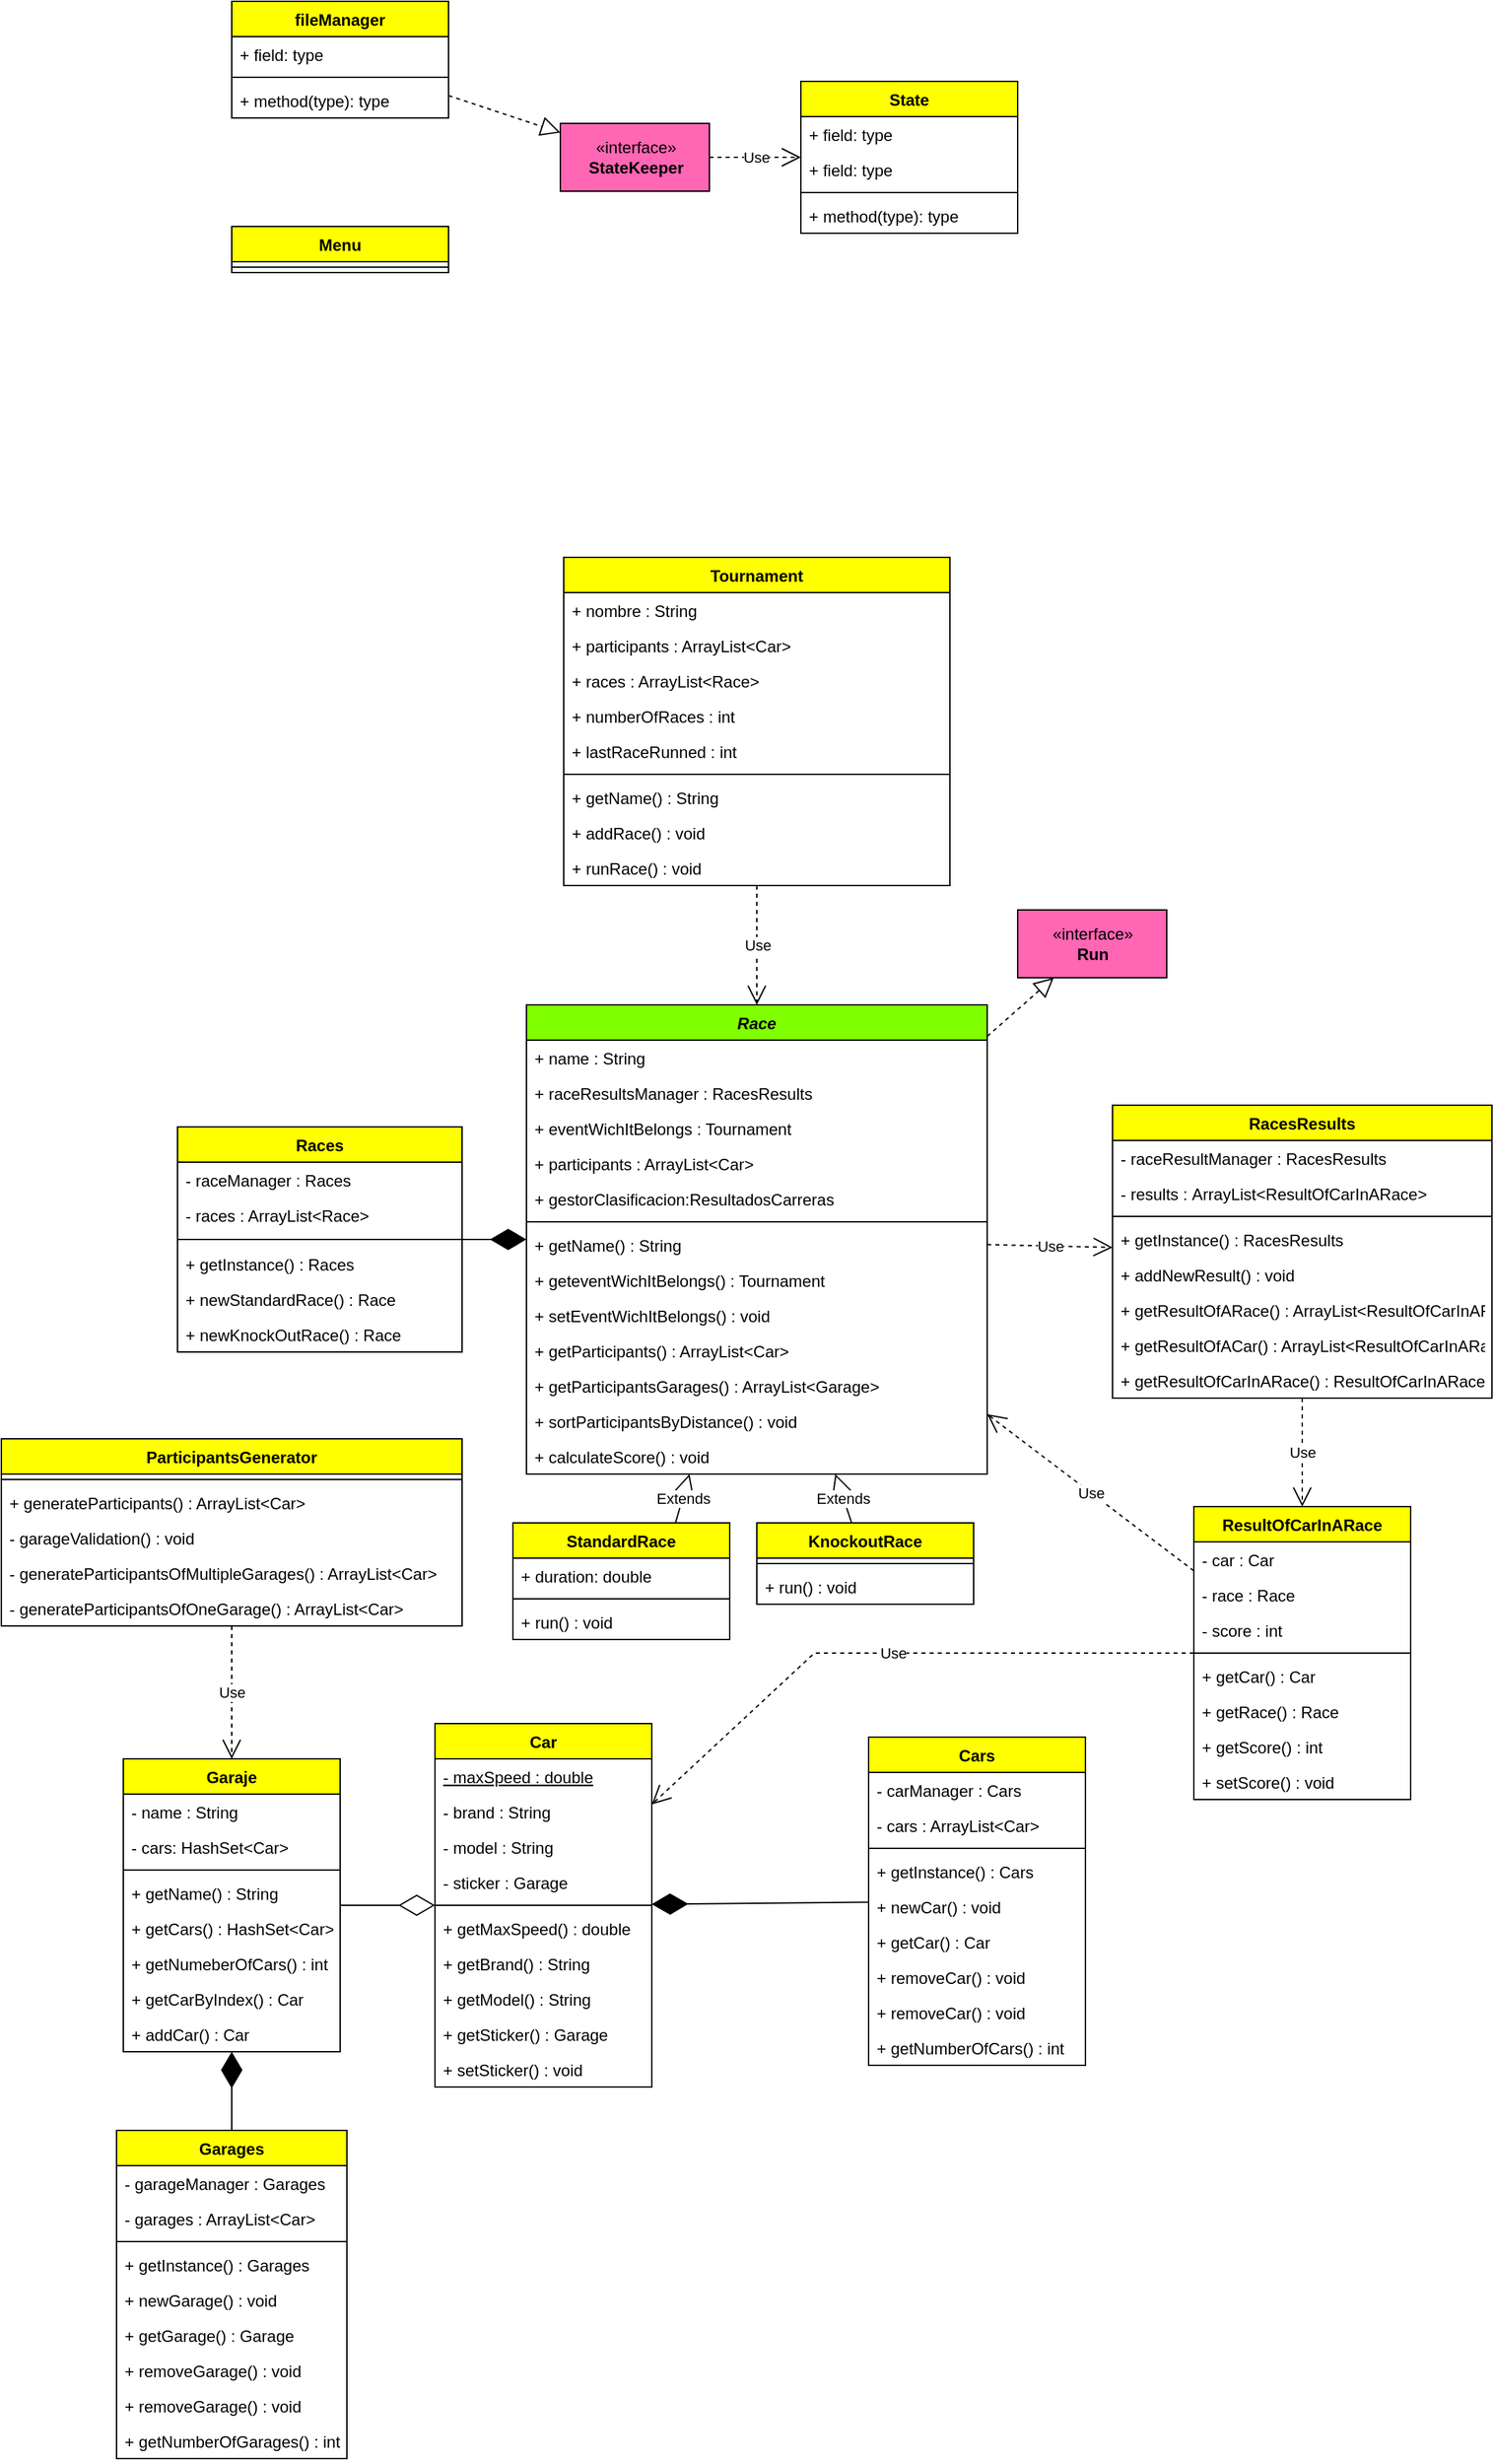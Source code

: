 <mxfile version="17.4.5" type="device"><diagram name="Page-1" id="9f46799a-70d6-7492-0946-bef42562c5a5"><mxGraphModel dx="5599" dy="2186" grid="1" gridSize="10" guides="1" tooltips="1" connect="1" arrows="1" fold="1" page="1" pageScale="1" pageWidth="850" pageHeight="1100" background="none" math="0" shadow="0"><root><mxCell id="0"/><mxCell id="1" parent="0"/><mxCell id="482I30e5uRCD9CE9yHYS-5" value="Car" style="swimlane;fontStyle=1;align=center;verticalAlign=top;childLayout=stackLayout;horizontal=1;startSize=26;horizontalStack=0;resizeParent=1;resizeParentMax=0;resizeLast=0;collapsible=1;marginBottom=0;fillColor=#FFFF00;" parent="1" vertex="1"><mxGeometry x="230" y="1340" width="160" height="268" as="geometry"/></mxCell><mxCell id="ZxIhWG7YRDOu6OJ5l4BX-40" value="- maxSpeed : double" style="text;strokeColor=none;fillColor=none;align=left;verticalAlign=top;spacingLeft=4;spacingRight=4;overflow=hidden;rotatable=0;points=[[0,0.5],[1,0.5]];portConstraint=eastwest;fontStyle=4" parent="482I30e5uRCD9CE9yHYS-5" vertex="1"><mxGeometry y="26" width="160" height="26" as="geometry"/></mxCell><mxCell id="482I30e5uRCD9CE9yHYS-6" value="- brand : String" style="text;strokeColor=none;fillColor=none;align=left;verticalAlign=top;spacingLeft=4;spacingRight=4;overflow=hidden;rotatable=0;points=[[0,0.5],[1,0.5]];portConstraint=eastwest;" parent="482I30e5uRCD9CE9yHYS-5" vertex="1"><mxGeometry y="52" width="160" height="26" as="geometry"/></mxCell><mxCell id="482I30e5uRCD9CE9yHYS-10" value="- model : String" style="text;strokeColor=none;fillColor=none;align=left;verticalAlign=top;spacingLeft=4;spacingRight=4;overflow=hidden;rotatable=0;points=[[0,0.5],[1,0.5]];portConstraint=eastwest;" parent="482I30e5uRCD9CE9yHYS-5" vertex="1"><mxGeometry y="78" width="160" height="26" as="geometry"/></mxCell><mxCell id="482I30e5uRCD9CE9yHYS-13" value="- sticker : Garage" style="text;strokeColor=none;fillColor=none;align=left;verticalAlign=top;spacingLeft=4;spacingRight=4;overflow=hidden;rotatable=0;points=[[0,0.5],[1,0.5]];portConstraint=eastwest;" parent="482I30e5uRCD9CE9yHYS-5" vertex="1"><mxGeometry y="104" width="160" height="26" as="geometry"/></mxCell><mxCell id="482I30e5uRCD9CE9yHYS-7" value="" style="line;strokeWidth=1;fillColor=none;align=left;verticalAlign=middle;spacingTop=-1;spacingLeft=3;spacingRight=3;rotatable=0;labelPosition=right;points=[];portConstraint=eastwest;" parent="482I30e5uRCD9CE9yHYS-5" vertex="1"><mxGeometry y="130" width="160" height="8" as="geometry"/></mxCell><mxCell id="482I30e5uRCD9CE9yHYS-8" value="+ getMaxSpeed() : double" style="text;strokeColor=none;fillColor=none;align=left;verticalAlign=top;spacingLeft=4;spacingRight=4;overflow=hidden;rotatable=0;points=[[0,0.5],[1,0.5]];portConstraint=eastwest;" parent="482I30e5uRCD9CE9yHYS-5" vertex="1"><mxGeometry y="138" width="160" height="26" as="geometry"/></mxCell><mxCell id="ZxIhWG7YRDOu6OJ5l4BX-43" value="+ getBrand() : String" style="text;strokeColor=none;fillColor=none;align=left;verticalAlign=top;spacingLeft=4;spacingRight=4;overflow=hidden;rotatable=0;points=[[0,0.5],[1,0.5]];portConstraint=eastwest;" parent="482I30e5uRCD9CE9yHYS-5" vertex="1"><mxGeometry y="164" width="160" height="26" as="geometry"/></mxCell><mxCell id="ZxIhWG7YRDOu6OJ5l4BX-44" value="+ getModel() : String" style="text;strokeColor=none;fillColor=none;align=left;verticalAlign=top;spacingLeft=4;spacingRight=4;overflow=hidden;rotatable=0;points=[[0,0.5],[1,0.5]];portConstraint=eastwest;" parent="482I30e5uRCD9CE9yHYS-5" vertex="1"><mxGeometry y="190" width="160" height="26" as="geometry"/></mxCell><mxCell id="ZxIhWG7YRDOu6OJ5l4BX-42" value="+ getSticker() : Garage" style="text;strokeColor=none;fillColor=none;align=left;verticalAlign=top;spacingLeft=4;spacingRight=4;overflow=hidden;rotatable=0;points=[[0,0.5],[1,0.5]];portConstraint=eastwest;" parent="482I30e5uRCD9CE9yHYS-5" vertex="1"><mxGeometry y="216" width="160" height="26" as="geometry"/></mxCell><mxCell id="ZxIhWG7YRDOu6OJ5l4BX-41" value="+ setSticker() : void" style="text;strokeColor=none;fillColor=none;align=left;verticalAlign=top;spacingLeft=4;spacingRight=4;overflow=hidden;rotatable=0;points=[[0,0.5],[1,0.5]];portConstraint=eastwest;" parent="482I30e5uRCD9CE9yHYS-5" vertex="1"><mxGeometry y="242" width="160" height="26" as="geometry"/></mxCell><mxCell id="482I30e5uRCD9CE9yHYS-14" value="Garaje" style="swimlane;fontStyle=1;align=center;verticalAlign=top;childLayout=stackLayout;horizontal=1;startSize=26;horizontalStack=0;resizeParent=1;resizeParentMax=0;resizeLast=0;collapsible=1;marginBottom=0;fillColor=#FFFF00;" parent="1" vertex="1"><mxGeometry y="1366" width="160" height="216" as="geometry"/></mxCell><mxCell id="482I30e5uRCD9CE9yHYS-15" value="- name : String" style="text;strokeColor=none;fillColor=none;align=left;verticalAlign=top;spacingLeft=4;spacingRight=4;overflow=hidden;rotatable=0;points=[[0,0.5],[1,0.5]];portConstraint=eastwest;" parent="482I30e5uRCD9CE9yHYS-14" vertex="1"><mxGeometry y="26" width="160" height="26" as="geometry"/></mxCell><mxCell id="482I30e5uRCD9CE9yHYS-18" value="- cars: HashSet&lt;Car&gt;" style="text;strokeColor=none;fillColor=none;align=left;verticalAlign=top;spacingLeft=4;spacingRight=4;overflow=hidden;rotatable=0;points=[[0,0.5],[1,0.5]];portConstraint=eastwest;" parent="482I30e5uRCD9CE9yHYS-14" vertex="1"><mxGeometry y="52" width="160" height="26" as="geometry"/></mxCell><mxCell id="482I30e5uRCD9CE9yHYS-16" value="" style="line;strokeWidth=1;fillColor=none;align=left;verticalAlign=middle;spacingTop=-1;spacingLeft=3;spacingRight=3;rotatable=0;labelPosition=right;points=[];portConstraint=eastwest;" parent="482I30e5uRCD9CE9yHYS-14" vertex="1"><mxGeometry y="78" width="160" height="8" as="geometry"/></mxCell><mxCell id="482I30e5uRCD9CE9yHYS-17" value="+ getName() : String" style="text;strokeColor=none;fillColor=none;align=left;verticalAlign=top;spacingLeft=4;spacingRight=4;overflow=hidden;rotatable=0;points=[[0,0.5],[1,0.5]];portConstraint=eastwest;" parent="482I30e5uRCD9CE9yHYS-14" vertex="1"><mxGeometry y="86" width="160" height="26" as="geometry"/></mxCell><mxCell id="ZxIhWG7YRDOu6OJ5l4BX-46" value="+ getCars() : HashSet&lt;Car&gt;" style="text;strokeColor=none;fillColor=none;align=left;verticalAlign=top;spacingLeft=4;spacingRight=4;overflow=hidden;rotatable=0;points=[[0,0.5],[1,0.5]];portConstraint=eastwest;" parent="482I30e5uRCD9CE9yHYS-14" vertex="1"><mxGeometry y="112" width="160" height="26" as="geometry"/></mxCell><mxCell id="ZxIhWG7YRDOu6OJ5l4BX-48" value="+ getNumeberOfCars() : int" style="text;strokeColor=none;fillColor=none;align=left;verticalAlign=top;spacingLeft=4;spacingRight=4;overflow=hidden;rotatable=0;points=[[0,0.5],[1,0.5]];portConstraint=eastwest;" parent="482I30e5uRCD9CE9yHYS-14" vertex="1"><mxGeometry y="138" width="160" height="26" as="geometry"/></mxCell><mxCell id="ZxIhWG7YRDOu6OJ5l4BX-47" value="+ getCarByIndex() : Car" style="text;strokeColor=none;fillColor=none;align=left;verticalAlign=top;spacingLeft=4;spacingRight=4;overflow=hidden;rotatable=0;points=[[0,0.5],[1,0.5]];portConstraint=eastwest;" parent="482I30e5uRCD9CE9yHYS-14" vertex="1"><mxGeometry y="164" width="160" height="26" as="geometry"/></mxCell><mxCell id="ZxIhWG7YRDOu6OJ5l4BX-45" value="+ addCar() : Car" style="text;strokeColor=none;fillColor=none;align=left;verticalAlign=top;spacingLeft=4;spacingRight=4;overflow=hidden;rotatable=0;points=[[0,0.5],[1,0.5]];portConstraint=eastwest;" parent="482I30e5uRCD9CE9yHYS-14" vertex="1"><mxGeometry y="190" width="160" height="26" as="geometry"/></mxCell><mxCell id="482I30e5uRCD9CE9yHYS-23" value="Tournament" style="swimlane;fontStyle=1;align=center;verticalAlign=top;childLayout=stackLayout;horizontal=1;startSize=26;horizontalStack=0;resizeParent=1;resizeParentMax=0;resizeLast=0;collapsible=1;marginBottom=0;fillColor=#FFFF00;" parent="1" vertex="1"><mxGeometry x="325" y="480" width="285" height="242" as="geometry"><mxRectangle x="170" y="300" width="70" height="26" as="alternateBounds"/></mxGeometry></mxCell><mxCell id="482I30e5uRCD9CE9yHYS-24" value="+ nombre : String" style="text;strokeColor=none;fillColor=none;align=left;verticalAlign=top;spacingLeft=4;spacingRight=4;overflow=hidden;rotatable=0;points=[[0,0.5],[1,0.5]];portConstraint=eastwest;" parent="482I30e5uRCD9CE9yHYS-23" vertex="1"><mxGeometry y="26" width="285" height="26" as="geometry"/></mxCell><mxCell id="F-Wqj-1XcZ0HgV9-wXlC-21" value="+ participants : ArrayList&lt;Car&gt;" style="text;strokeColor=none;fillColor=none;align=left;verticalAlign=top;spacingLeft=4;spacingRight=4;overflow=hidden;rotatable=0;points=[[0,0.5],[1,0.5]];portConstraint=eastwest;" parent="482I30e5uRCD9CE9yHYS-23" vertex="1"><mxGeometry y="52" width="285" height="26" as="geometry"/></mxCell><mxCell id="482I30e5uRCD9CE9yHYS-27" value="+ races : ArrayList&lt;Race&gt;" style="text;strokeColor=none;fillColor=none;align=left;verticalAlign=top;spacingLeft=4;spacingRight=4;overflow=hidden;rotatable=0;points=[[0,0.5],[1,0.5]];portConstraint=eastwest;" parent="482I30e5uRCD9CE9yHYS-23" vertex="1"><mxGeometry y="78" width="285" height="26" as="geometry"/></mxCell><mxCell id="482I30e5uRCD9CE9yHYS-36" value="+ numberOfRaces : int" style="text;strokeColor=none;fillColor=none;align=left;verticalAlign=top;spacingLeft=4;spacingRight=4;overflow=hidden;rotatable=0;points=[[0,0.5],[1,0.5]];portConstraint=eastwest;" parent="482I30e5uRCD9CE9yHYS-23" vertex="1"><mxGeometry y="104" width="285" height="26" as="geometry"/></mxCell><mxCell id="ZxIhWG7YRDOu6OJ5l4BX-8" value="+ lastRaceRunned : int" style="text;strokeColor=none;fillColor=none;align=left;verticalAlign=top;spacingLeft=4;spacingRight=4;overflow=hidden;rotatable=0;points=[[0,0.5],[1,0.5]];portConstraint=eastwest;" parent="482I30e5uRCD9CE9yHYS-23" vertex="1"><mxGeometry y="130" width="285" height="26" as="geometry"/></mxCell><mxCell id="482I30e5uRCD9CE9yHYS-25" value="" style="line;strokeWidth=1;fillColor=none;align=left;verticalAlign=middle;spacingTop=-1;spacingLeft=3;spacingRight=3;rotatable=0;labelPosition=right;points=[];portConstraint=eastwest;" parent="482I30e5uRCD9CE9yHYS-23" vertex="1"><mxGeometry y="156" width="285" height="8" as="geometry"/></mxCell><mxCell id="482I30e5uRCD9CE9yHYS-26" value="+ getName() : String" style="text;strokeColor=none;fillColor=none;align=left;verticalAlign=top;spacingLeft=4;spacingRight=4;overflow=hidden;rotatable=0;points=[[0,0.5],[1,0.5]];portConstraint=eastwest;" parent="482I30e5uRCD9CE9yHYS-23" vertex="1"><mxGeometry y="164" width="285" height="26" as="geometry"/></mxCell><mxCell id="ZxIhWG7YRDOu6OJ5l4BX-4" value="+ addRace() : void" style="text;strokeColor=none;fillColor=none;align=left;verticalAlign=top;spacingLeft=4;spacingRight=4;overflow=hidden;rotatable=0;points=[[0,0.5],[1,0.5]];portConstraint=eastwest;" parent="482I30e5uRCD9CE9yHYS-23" vertex="1"><mxGeometry y="190" width="285" height="26" as="geometry"/></mxCell><mxCell id="ZxIhWG7YRDOu6OJ5l4BX-5" value="+ runRace() : void" style="text;strokeColor=none;fillColor=none;align=left;verticalAlign=top;spacingLeft=4;spacingRight=4;overflow=hidden;rotatable=0;points=[[0,0.5],[1,0.5]];portConstraint=eastwest;" parent="482I30e5uRCD9CE9yHYS-23" vertex="1"><mxGeometry y="216" width="285" height="26" as="geometry"/></mxCell><mxCell id="482I30e5uRCD9CE9yHYS-31" value="" style="endArrow=diamondThin;endFill=0;endSize=24;html=1;rounded=0;" parent="1" source="482I30e5uRCD9CE9yHYS-14" target="482I30e5uRCD9CE9yHYS-5" edge="1"><mxGeometry width="160" relative="1" as="geometry"><mxPoint x="185" y="1364" as="sourcePoint"/><mxPoint x="345" y="1364" as="targetPoint"/></mxGeometry></mxCell><mxCell id="482I30e5uRCD9CE9yHYS-32" value="Race" style="swimlane;fontStyle=3;align=center;verticalAlign=top;childLayout=stackLayout;horizontal=1;startSize=26;horizontalStack=0;resizeParent=1;resizeParentMax=0;resizeLast=0;collapsible=1;marginBottom=0;fillColor=#80FF00;" parent="1" vertex="1"><mxGeometry x="297.5" y="810" width="340" height="346" as="geometry"/></mxCell><mxCell id="482I30e5uRCD9CE9yHYS-33" value="+ name : String" style="text;strokeColor=none;fillColor=none;align=left;verticalAlign=top;spacingLeft=4;spacingRight=4;overflow=hidden;rotatable=0;points=[[0,0.5],[1,0.5]];portConstraint=eastwest;" parent="482I30e5uRCD9CE9yHYS-32" vertex="1"><mxGeometry y="26" width="340" height="26" as="geometry"/></mxCell><mxCell id="ZxIhWG7YRDOu6OJ5l4BX-10" value="+ raceResultsManager : RacesResults" style="text;strokeColor=none;fillColor=none;align=left;verticalAlign=top;spacingLeft=4;spacingRight=4;overflow=hidden;rotatable=0;points=[[0,0.5],[1,0.5]];portConstraint=eastwest;" parent="482I30e5uRCD9CE9yHYS-32" vertex="1"><mxGeometry y="52" width="340" height="26" as="geometry"/></mxCell><mxCell id="F-Wqj-1XcZ0HgV9-wXlC-32" value="+ eventWichItBelongs : Tournament" style="text;strokeColor=none;fillColor=none;align=left;verticalAlign=top;spacingLeft=4;spacingRight=4;overflow=hidden;rotatable=0;points=[[0,0.5],[1,0.5]];portConstraint=eastwest;" parent="482I30e5uRCD9CE9yHYS-32" vertex="1"><mxGeometry y="78" width="340" height="26" as="geometry"/></mxCell><mxCell id="ZxIhWG7YRDOu6OJ5l4BX-9" value="+ participants : ArrayList&lt;Car&gt;" style="text;strokeColor=none;fillColor=none;align=left;verticalAlign=top;spacingLeft=4;spacingRight=4;overflow=hidden;rotatable=0;points=[[0,0.5],[1,0.5]];portConstraint=eastwest;" parent="482I30e5uRCD9CE9yHYS-32" vertex="1"><mxGeometry y="104" width="340" height="26" as="geometry"/></mxCell><mxCell id="482I30e5uRCD9CE9yHYS-38" value="+ gestorClasificacion:ResultadosCarreras" style="text;strokeColor=none;fillColor=none;align=left;verticalAlign=top;spacingLeft=4;spacingRight=4;overflow=hidden;rotatable=0;points=[[0,0.5],[1,0.5]];portConstraint=eastwest;" parent="482I30e5uRCD9CE9yHYS-32" vertex="1"><mxGeometry y="130" width="340" height="26" as="geometry"/></mxCell><mxCell id="482I30e5uRCD9CE9yHYS-34" value="" style="line;strokeWidth=1;fillColor=none;align=left;verticalAlign=middle;spacingTop=-1;spacingLeft=3;spacingRight=3;rotatable=0;labelPosition=right;points=[];portConstraint=eastwest;" parent="482I30e5uRCD9CE9yHYS-32" vertex="1"><mxGeometry y="156" width="340" height="8" as="geometry"/></mxCell><mxCell id="ZxIhWG7YRDOu6OJ5l4BX-15" value="+ getName() : String" style="text;strokeColor=none;fillColor=none;align=left;verticalAlign=top;spacingLeft=4;spacingRight=4;overflow=hidden;rotatable=0;points=[[0,0.5],[1,0.5]];portConstraint=eastwest;" parent="482I30e5uRCD9CE9yHYS-32" vertex="1"><mxGeometry y="164" width="340" height="26" as="geometry"/></mxCell><mxCell id="482I30e5uRCD9CE9yHYS-35" value="+ geteventWichItBelongs() : Tournament" style="text;strokeColor=none;fillColor=none;align=left;verticalAlign=top;spacingLeft=4;spacingRight=4;overflow=hidden;rotatable=0;points=[[0,0.5],[1,0.5]];portConstraint=eastwest;" parent="482I30e5uRCD9CE9yHYS-32" vertex="1"><mxGeometry y="190" width="340" height="26" as="geometry"/></mxCell><mxCell id="ZxIhWG7YRDOu6OJ5l4BX-14" value="+ setEventWichItBelongs() : void" style="text;strokeColor=none;fillColor=none;align=left;verticalAlign=top;spacingLeft=4;spacingRight=4;overflow=hidden;rotatable=0;points=[[0,0.5],[1,0.5]];portConstraint=eastwest;" parent="482I30e5uRCD9CE9yHYS-32" vertex="1"><mxGeometry y="216" width="340" height="26" as="geometry"/></mxCell><mxCell id="Mdgu1siWDyCMY9cwynAu-4" value="+ getParticipants() : ArrayList&lt;Car&gt;" style="text;strokeColor=none;fillColor=none;align=left;verticalAlign=top;spacingLeft=4;spacingRight=4;overflow=hidden;rotatable=0;points=[[0,0.5],[1,0.5]];portConstraint=eastwest;" parent="482I30e5uRCD9CE9yHYS-32" vertex="1"><mxGeometry y="242" width="340" height="26" as="geometry"/></mxCell><mxCell id="ZxIhWG7YRDOu6OJ5l4BX-13" value="+ getParticipantsGarages() : ArrayList&lt;Garage&gt;" style="text;strokeColor=none;fillColor=none;align=left;verticalAlign=top;spacingLeft=4;spacingRight=4;overflow=hidden;rotatable=0;points=[[0,0.5],[1,0.5]];portConstraint=eastwest;" parent="482I30e5uRCD9CE9yHYS-32" vertex="1"><mxGeometry y="268" width="340" height="26" as="geometry"/></mxCell><mxCell id="ejD7JWQBDg0ydVt0b9R--1" value="+ sortParticipantsByDistance() : void" style="text;strokeColor=none;fillColor=none;align=left;verticalAlign=top;spacingLeft=4;spacingRight=4;overflow=hidden;rotatable=0;points=[[0,0.5],[1,0.5]];portConstraint=eastwest;" parent="482I30e5uRCD9CE9yHYS-32" vertex="1"><mxGeometry y="294" width="340" height="26" as="geometry"/></mxCell><mxCell id="ejD7JWQBDg0ydVt0b9R--2" value="+ calculateScore() : void" style="text;strokeColor=none;fillColor=none;align=left;verticalAlign=top;spacingLeft=4;spacingRight=4;overflow=hidden;rotatable=0;points=[[0,0.5],[1,0.5]];portConstraint=eastwest;" parent="482I30e5uRCD9CE9yHYS-32" vertex="1"><mxGeometry y="320" width="340" height="26" as="geometry"/></mxCell><mxCell id="482I30e5uRCD9CE9yHYS-59" value="«interface»&lt;br&gt;&lt;b&gt;StateKeeper&lt;/b&gt;" style="html=1;fillColor=#FF66B3;" parent="1" vertex="1"><mxGeometry x="322.5" y="160" width="110" height="50" as="geometry"/></mxCell><mxCell id="482I30e5uRCD9CE9yHYS-64" value="fileManager" style="swimlane;fontStyle=1;align=center;verticalAlign=top;childLayout=stackLayout;horizontal=1;startSize=26;horizontalStack=0;resizeParent=1;resizeParentMax=0;resizeLast=0;collapsible=1;marginBottom=0;fillColor=#FFFF00;" parent="1" vertex="1"><mxGeometry x="80" y="70" width="160" height="86" as="geometry"/></mxCell><mxCell id="482I30e5uRCD9CE9yHYS-65" value="+ field: type" style="text;strokeColor=none;fillColor=none;align=left;verticalAlign=top;spacingLeft=4;spacingRight=4;overflow=hidden;rotatable=0;points=[[0,0.5],[1,0.5]];portConstraint=eastwest;" parent="482I30e5uRCD9CE9yHYS-64" vertex="1"><mxGeometry y="26" width="160" height="26" as="geometry"/></mxCell><mxCell id="482I30e5uRCD9CE9yHYS-66" value="" style="line;strokeWidth=1;fillColor=none;align=left;verticalAlign=middle;spacingTop=-1;spacingLeft=3;spacingRight=3;rotatable=0;labelPosition=right;points=[];portConstraint=eastwest;" parent="482I30e5uRCD9CE9yHYS-64" vertex="1"><mxGeometry y="52" width="160" height="8" as="geometry"/></mxCell><mxCell id="482I30e5uRCD9CE9yHYS-67" value="+ method(type): type" style="text;strokeColor=none;fillColor=none;align=left;verticalAlign=top;spacingLeft=4;spacingRight=4;overflow=hidden;rotatable=0;points=[[0,0.5],[1,0.5]];portConstraint=eastwest;" parent="482I30e5uRCD9CE9yHYS-64" vertex="1"><mxGeometry y="60" width="160" height="26" as="geometry"/></mxCell><mxCell id="482I30e5uRCD9CE9yHYS-80" value="KnockoutRace" style="swimlane;fontStyle=1;align=center;verticalAlign=top;childLayout=stackLayout;horizontal=1;startSize=26;horizontalStack=0;resizeParent=1;resizeParentMax=0;resizeLast=0;collapsible=1;marginBottom=0;fillColor=#FFFF00;" parent="1" vertex="1"><mxGeometry x="467.5" y="1192" width="160" height="60" as="geometry"/></mxCell><mxCell id="482I30e5uRCD9CE9yHYS-82" value="" style="line;strokeWidth=1;fillColor=none;align=left;verticalAlign=middle;spacingTop=-1;spacingLeft=3;spacingRight=3;rotatable=0;labelPosition=right;points=[];portConstraint=eastwest;" parent="482I30e5uRCD9CE9yHYS-80" vertex="1"><mxGeometry y="26" width="160" height="8" as="geometry"/></mxCell><mxCell id="482I30e5uRCD9CE9yHYS-92" value="+ run() : void" style="text;strokeColor=none;fillColor=none;align=left;verticalAlign=top;spacingLeft=4;spacingRight=4;overflow=hidden;rotatable=0;points=[[0,0.5],[1,0.5]];portConstraint=eastwest;" parent="482I30e5uRCD9CE9yHYS-80" vertex="1"><mxGeometry y="34" width="160" height="26" as="geometry"/></mxCell><mxCell id="482I30e5uRCD9CE9yHYS-84" value="StandardRace" style="swimlane;fontStyle=1;align=center;verticalAlign=top;childLayout=stackLayout;horizontal=1;startSize=26;horizontalStack=0;resizeParent=1;resizeParentMax=0;resizeLast=0;collapsible=1;marginBottom=0;fillColor=#FFFF00;" parent="1" vertex="1"><mxGeometry x="287.5" y="1192" width="160" height="86" as="geometry"/></mxCell><mxCell id="ZxIhWG7YRDOu6OJ5l4BX-16" value="+ duration: double" style="text;strokeColor=none;fillColor=none;align=left;verticalAlign=top;spacingLeft=4;spacingRight=4;overflow=hidden;rotatable=0;points=[[0,0.5],[1,0.5]];portConstraint=eastwest;" parent="482I30e5uRCD9CE9yHYS-84" vertex="1"><mxGeometry y="26" width="160" height="26" as="geometry"/></mxCell><mxCell id="482I30e5uRCD9CE9yHYS-86" value="" style="line;strokeWidth=1;fillColor=none;align=left;verticalAlign=middle;spacingTop=-1;spacingLeft=3;spacingRight=3;rotatable=0;labelPosition=right;points=[];portConstraint=eastwest;" parent="482I30e5uRCD9CE9yHYS-84" vertex="1"><mxGeometry y="52" width="160" height="8" as="geometry"/></mxCell><mxCell id="482I30e5uRCD9CE9yHYS-91" value="+ run() : void" style="text;strokeColor=none;fillColor=none;align=left;verticalAlign=top;spacingLeft=4;spacingRight=4;overflow=hidden;rotatable=0;points=[[0,0.5],[1,0.5]];portConstraint=eastwest;" parent="482I30e5uRCD9CE9yHYS-84" vertex="1"><mxGeometry y="60" width="160" height="26" as="geometry"/></mxCell><mxCell id="482I30e5uRCD9CE9yHYS-88" value="Extends" style="endArrow=block;endSize=16;endFill=0;html=1;rounded=0;exitX=0.75;exitY=0;exitDx=0;exitDy=0;" parent="1" source="482I30e5uRCD9CE9yHYS-84" target="482I30e5uRCD9CE9yHYS-32" edge="1"><mxGeometry width="160" relative="1" as="geometry"><mxPoint x="605" y="1332" as="sourcePoint"/><mxPoint x="390.5" y="1180" as="targetPoint"/></mxGeometry></mxCell><mxCell id="482I30e5uRCD9CE9yHYS-89" value="Extends" style="endArrow=block;endSize=16;endFill=0;html=1;rounded=0;" parent="1" source="482I30e5uRCD9CE9yHYS-80" target="482I30e5uRCD9CE9yHYS-32" edge="1"><mxGeometry width="160" relative="1" as="geometry"><mxPoint x="275" y="1292" as="sourcePoint"/><mxPoint x="501.2" y="1180" as="targetPoint"/></mxGeometry></mxCell><mxCell id="vS4q9iZGlOzv-MS9dgwE-6" value="State" style="swimlane;fontStyle=1;align=center;verticalAlign=top;childLayout=stackLayout;horizontal=1;startSize=26;horizontalStack=0;resizeParent=1;resizeParentMax=0;resizeLast=0;collapsible=1;marginBottom=0;fillColor=#FFFF00;" parent="1" vertex="1"><mxGeometry x="500" y="129" width="160" height="112" as="geometry"/></mxCell><mxCell id="ZGBHu38w_hIntVFxryoR-3" value="+ field: type" style="text;strokeColor=none;fillColor=none;align=left;verticalAlign=top;spacingLeft=4;spacingRight=4;overflow=hidden;rotatable=0;points=[[0,0.5],[1,0.5]];portConstraint=eastwest;" parent="vS4q9iZGlOzv-MS9dgwE-6" vertex="1"><mxGeometry y="26" width="160" height="26" as="geometry"/></mxCell><mxCell id="vS4q9iZGlOzv-MS9dgwE-7" value="+ field: type" style="text;strokeColor=none;fillColor=none;align=left;verticalAlign=top;spacingLeft=4;spacingRight=4;overflow=hidden;rotatable=0;points=[[0,0.5],[1,0.5]];portConstraint=eastwest;" parent="vS4q9iZGlOzv-MS9dgwE-6" vertex="1"><mxGeometry y="52" width="160" height="26" as="geometry"/></mxCell><mxCell id="vS4q9iZGlOzv-MS9dgwE-8" value="" style="line;strokeWidth=1;fillColor=none;align=left;verticalAlign=middle;spacingTop=-1;spacingLeft=3;spacingRight=3;rotatable=0;labelPosition=right;points=[];portConstraint=eastwest;" parent="vS4q9iZGlOzv-MS9dgwE-6" vertex="1"><mxGeometry y="78" width="160" height="8" as="geometry"/></mxCell><mxCell id="vS4q9iZGlOzv-MS9dgwE-9" value="+ method(type): type" style="text;strokeColor=none;fillColor=none;align=left;verticalAlign=top;spacingLeft=4;spacingRight=4;overflow=hidden;rotatable=0;points=[[0,0.5],[1,0.5]];portConstraint=eastwest;" parent="vS4q9iZGlOzv-MS9dgwE-6" vertex="1"><mxGeometry y="86" width="160" height="26" as="geometry"/></mxCell><mxCell id="vS4q9iZGlOzv-MS9dgwE-13" value="Use" style="endArrow=open;endSize=12;dashed=1;html=1;rounded=0;" parent="1" source="482I30e5uRCD9CE9yHYS-59" target="vS4q9iZGlOzv-MS9dgwE-6" edge="1"><mxGeometry width="160" relative="1" as="geometry"><mxPoint x="367.5" y="210" as="sourcePoint"/><mxPoint x="417.5" y="90" as="targetPoint"/></mxGeometry></mxCell><mxCell id="Mdgu1siWDyCMY9cwynAu-24" value="ParticipantsGenerator" style="swimlane;fontStyle=1;align=center;verticalAlign=top;childLayout=stackLayout;horizontal=1;startSize=26;horizontalStack=0;resizeParent=1;resizeParentMax=0;resizeLast=0;collapsible=1;marginBottom=0;fillColor=#FFFF00;" parent="1" vertex="1"><mxGeometry x="-90" y="1130" width="340" height="138" as="geometry"/></mxCell><mxCell id="Mdgu1siWDyCMY9cwynAu-26" value="" style="line;strokeWidth=1;fillColor=none;align=left;verticalAlign=middle;spacingTop=-1;spacingLeft=3;spacingRight=3;rotatable=0;labelPosition=right;points=[];portConstraint=eastwest;" parent="Mdgu1siWDyCMY9cwynAu-24" vertex="1"><mxGeometry y="26" width="340" height="8" as="geometry"/></mxCell><mxCell id="Mdgu1siWDyCMY9cwynAu-27" value="+ generateParticipants() : ArrayList&lt;Car&gt;" style="text;strokeColor=none;fillColor=none;align=left;verticalAlign=top;spacingLeft=4;spacingRight=4;overflow=hidden;rotatable=0;points=[[0,0.5],[1,0.5]];portConstraint=eastwest;" parent="Mdgu1siWDyCMY9cwynAu-24" vertex="1"><mxGeometry y="34" width="340" height="26" as="geometry"/></mxCell><mxCell id="ZxIhWG7YRDOu6OJ5l4BX-64" value="- garageValidation() : void" style="text;strokeColor=none;fillColor=none;align=left;verticalAlign=top;spacingLeft=4;spacingRight=4;overflow=hidden;rotatable=0;points=[[0,0.5],[1,0.5]];portConstraint=eastwest;" parent="Mdgu1siWDyCMY9cwynAu-24" vertex="1"><mxGeometry y="60" width="340" height="26" as="geometry"/></mxCell><mxCell id="ZxIhWG7YRDOu6OJ5l4BX-67" value="- generateParticipantsOfMultipleGarages() : ArrayList&lt;Car&gt;" style="text;strokeColor=none;fillColor=none;align=left;verticalAlign=top;spacingLeft=4;spacingRight=4;overflow=hidden;rotatable=0;points=[[0,0.5],[1,0.5]];portConstraint=eastwest;" parent="Mdgu1siWDyCMY9cwynAu-24" vertex="1"><mxGeometry y="86" width="340" height="26" as="geometry"/></mxCell><mxCell id="ZxIhWG7YRDOu6OJ5l4BX-68" value="- generateParticipantsOfOneGarage() : ArrayList&lt;Car&gt;" style="text;strokeColor=none;fillColor=none;align=left;verticalAlign=top;spacingLeft=4;spacingRight=4;overflow=hidden;rotatable=0;points=[[0,0.5],[1,0.5]];portConstraint=eastwest;" parent="Mdgu1siWDyCMY9cwynAu-24" vertex="1"><mxGeometry y="112" width="340" height="26" as="geometry"/></mxCell><mxCell id="Mdgu1siWDyCMY9cwynAu-30" value="Use" style="endArrow=open;endSize=12;dashed=1;html=1;rounded=0;" parent="1" source="Mdgu1siWDyCMY9cwynAu-24" target="482I30e5uRCD9CE9yHYS-14" edge="1"><mxGeometry width="160" relative="1" as="geometry"><mxPoint x="432.6" y="732" as="sourcePoint"/><mxPoint x="569.12" y="812" as="targetPoint"/></mxGeometry></mxCell><mxCell id="Mdgu1siWDyCMY9cwynAu-31" value="«interface»&lt;br&gt;&lt;b&gt;Run&lt;br&gt;&lt;/b&gt;" style="html=1;fillColor=#FF66B3;" parent="1" vertex="1"><mxGeometry x="660" y="740" width="110" height="50" as="geometry"/></mxCell><mxCell id="Mdgu1siWDyCMY9cwynAu-32" value="" style="endArrow=block;dashed=1;endFill=0;endSize=12;html=1;rounded=0;" parent="1" source="482I30e5uRCD9CE9yHYS-32" target="Mdgu1siWDyCMY9cwynAu-31" edge="1"><mxGeometry width="160" relative="1" as="geometry"><mxPoint x="-87.5" y="884" as="sourcePoint"/><mxPoint x="72.5" y="884" as="targetPoint"/></mxGeometry></mxCell><mxCell id="Mdgu1siWDyCMY9cwynAu-37" value="Cars" style="swimlane;fontStyle=1;align=center;verticalAlign=top;childLayout=stackLayout;horizontal=1;startSize=26;horizontalStack=0;resizeParent=1;resizeParentMax=0;resizeLast=0;collapsible=1;marginBottom=0;fillColor=#FFFF00;" parent="1" vertex="1"><mxGeometry x="550" y="1350" width="160" height="242" as="geometry"/></mxCell><mxCell id="Mdgu1siWDyCMY9cwynAu-38" value="- carManager : Cars" style="text;strokeColor=none;fillColor=none;align=left;verticalAlign=top;spacingLeft=4;spacingRight=4;overflow=hidden;rotatable=0;points=[[0,0.5],[1,0.5]];portConstraint=eastwest;" parent="Mdgu1siWDyCMY9cwynAu-37" vertex="1"><mxGeometry y="26" width="160" height="26" as="geometry"/></mxCell><mxCell id="ZxIhWG7YRDOu6OJ5l4BX-29" value="- cars : ArrayList&lt;Car&gt;" style="text;strokeColor=none;fillColor=none;align=left;verticalAlign=top;spacingLeft=4;spacingRight=4;overflow=hidden;rotatable=0;points=[[0,0.5],[1,0.5]];portConstraint=eastwest;" parent="Mdgu1siWDyCMY9cwynAu-37" vertex="1"><mxGeometry y="52" width="160" height="26" as="geometry"/></mxCell><mxCell id="Mdgu1siWDyCMY9cwynAu-39" value="" style="line;strokeWidth=1;fillColor=none;align=left;verticalAlign=middle;spacingTop=-1;spacingLeft=3;spacingRight=3;rotatable=0;labelPosition=right;points=[];portConstraint=eastwest;" parent="Mdgu1siWDyCMY9cwynAu-37" vertex="1"><mxGeometry y="78" width="160" height="8" as="geometry"/></mxCell><mxCell id="Mdgu1siWDyCMY9cwynAu-40" value="+ getInstance() : Cars" style="text;strokeColor=none;fillColor=none;align=left;verticalAlign=top;spacingLeft=4;spacingRight=4;overflow=hidden;rotatable=0;points=[[0,0.5],[1,0.5]];portConstraint=eastwest;" parent="Mdgu1siWDyCMY9cwynAu-37" vertex="1"><mxGeometry y="86" width="160" height="26" as="geometry"/></mxCell><mxCell id="ZxIhWG7YRDOu6OJ5l4BX-37" value="+ newCar() : void" style="text;strokeColor=none;fillColor=none;align=left;verticalAlign=top;spacingLeft=4;spacingRight=4;overflow=hidden;rotatable=0;points=[[0,0.5],[1,0.5]];portConstraint=eastwest;" parent="Mdgu1siWDyCMY9cwynAu-37" vertex="1"><mxGeometry y="112" width="160" height="26" as="geometry"/></mxCell><mxCell id="ZxIhWG7YRDOu6OJ5l4BX-39" value="+ getCar() : Car" style="text;strokeColor=none;fillColor=none;align=left;verticalAlign=top;spacingLeft=4;spacingRight=4;overflow=hidden;rotatable=0;points=[[0,0.5],[1,0.5]];portConstraint=eastwest;" parent="Mdgu1siWDyCMY9cwynAu-37" vertex="1"><mxGeometry y="138" width="160" height="26" as="geometry"/></mxCell><mxCell id="ZxIhWG7YRDOu6OJ5l4BX-38" value="+ removeCar() : void" style="text;strokeColor=none;fillColor=none;align=left;verticalAlign=top;spacingLeft=4;spacingRight=4;overflow=hidden;rotatable=0;points=[[0,0.5],[1,0.5]];portConstraint=eastwest;" parent="Mdgu1siWDyCMY9cwynAu-37" vertex="1"><mxGeometry y="164" width="160" height="26" as="geometry"/></mxCell><mxCell id="ZxIhWG7YRDOu6OJ5l4BX-36" value="+ removeCar() : void" style="text;strokeColor=none;fillColor=none;align=left;verticalAlign=top;spacingLeft=4;spacingRight=4;overflow=hidden;rotatable=0;points=[[0,0.5],[1,0.5]];portConstraint=eastwest;" parent="Mdgu1siWDyCMY9cwynAu-37" vertex="1"><mxGeometry y="190" width="160" height="26" as="geometry"/></mxCell><mxCell id="ZxIhWG7YRDOu6OJ5l4BX-35" value="+ getNumberOfCars() : int" style="text;strokeColor=none;fillColor=none;align=left;verticalAlign=top;spacingLeft=4;spacingRight=4;overflow=hidden;rotatable=0;points=[[0,0.5],[1,0.5]];portConstraint=eastwest;" parent="Mdgu1siWDyCMY9cwynAu-37" vertex="1"><mxGeometry y="216" width="160" height="26" as="geometry"/></mxCell><mxCell id="Mdgu1siWDyCMY9cwynAu-48" value="" style="endArrow=diamondThin;endFill=1;endSize=24;html=1;rounded=0;" parent="1" source="Mdgu1siWDyCMY9cwynAu-37" target="482I30e5uRCD9CE9yHYS-5" edge="1"><mxGeometry width="160" relative="1" as="geometry"><mxPoint x="665" y="1222" as="sourcePoint"/><mxPoint x="195.0" y="1447" as="targetPoint"/></mxGeometry></mxCell><mxCell id="Mdgu1siWDyCMY9cwynAu-53" value="Menu" style="swimlane;fontStyle=1;align=center;verticalAlign=top;childLayout=stackLayout;horizontal=1;startSize=26;horizontalStack=0;resizeParent=1;resizeParentMax=0;resizeLast=0;collapsible=1;marginBottom=0;fillColor=#FFFF00;" parent="1" vertex="1"><mxGeometry x="80" y="236" width="160" height="34" as="geometry"/></mxCell><mxCell id="Mdgu1siWDyCMY9cwynAu-55" value="" style="line;strokeWidth=1;fillColor=none;align=left;verticalAlign=middle;spacingTop=-1;spacingLeft=3;spacingRight=3;rotatable=0;labelPosition=right;points=[];portConstraint=eastwest;" parent="Mdgu1siWDyCMY9cwynAu-53" vertex="1"><mxGeometry y="26" width="160" height="8" as="geometry"/></mxCell><mxCell id="F-Wqj-1XcZ0HgV9-wXlC-3" value="ResultOfCarInARace" style="swimlane;fontStyle=1;align=center;verticalAlign=top;childLayout=stackLayout;horizontal=1;startSize=26;horizontalStack=0;resizeParent=1;resizeParentMax=0;resizeLast=0;collapsible=1;marginBottom=0;fillColor=#FFFF00;" parent="1" vertex="1"><mxGeometry x="790" y="1180" width="160" height="216" as="geometry"/></mxCell><mxCell id="F-Wqj-1XcZ0HgV9-wXlC-4" value="- car : Car" style="text;strokeColor=none;fillColor=none;align=left;verticalAlign=top;spacingLeft=4;spacingRight=4;overflow=hidden;rotatable=0;points=[[0,0.5],[1,0.5]];portConstraint=eastwest;" parent="F-Wqj-1XcZ0HgV9-wXlC-3" vertex="1"><mxGeometry y="26" width="160" height="26" as="geometry"/></mxCell><mxCell id="F-Wqj-1XcZ0HgV9-wXlC-11" value="- race : Race" style="text;strokeColor=none;fillColor=none;align=left;verticalAlign=top;spacingLeft=4;spacingRight=4;overflow=hidden;rotatable=0;points=[[0,0.5],[1,0.5]];portConstraint=eastwest;" parent="F-Wqj-1XcZ0HgV9-wXlC-3" vertex="1"><mxGeometry y="52" width="160" height="26" as="geometry"/></mxCell><mxCell id="F-Wqj-1XcZ0HgV9-wXlC-12" value="- score : int" style="text;strokeColor=none;fillColor=none;align=left;verticalAlign=top;spacingLeft=4;spacingRight=4;overflow=hidden;rotatable=0;points=[[0,0.5],[1,0.5]];portConstraint=eastwest;" parent="F-Wqj-1XcZ0HgV9-wXlC-3" vertex="1"><mxGeometry y="78" width="160" height="26" as="geometry"/></mxCell><mxCell id="F-Wqj-1XcZ0HgV9-wXlC-5" value="" style="line;strokeWidth=1;fillColor=none;align=left;verticalAlign=middle;spacingTop=-1;spacingLeft=3;spacingRight=3;rotatable=0;labelPosition=right;points=[];portConstraint=eastwest;" parent="F-Wqj-1XcZ0HgV9-wXlC-3" vertex="1"><mxGeometry y="104" width="160" height="8" as="geometry"/></mxCell><mxCell id="ZxIhWG7YRDOu6OJ5l4BX-22" value="+ getCar() : Car" style="text;strokeColor=none;fillColor=none;align=left;verticalAlign=top;spacingLeft=4;spacingRight=4;overflow=hidden;rotatable=0;points=[[0,0.5],[1,0.5]];portConstraint=eastwest;" parent="F-Wqj-1XcZ0HgV9-wXlC-3" vertex="1"><mxGeometry y="112" width="160" height="26" as="geometry"/></mxCell><mxCell id="ZxIhWG7YRDOu6OJ5l4BX-27" value="+ getRace() : Race" style="text;strokeColor=none;fillColor=none;align=left;verticalAlign=top;spacingLeft=4;spacingRight=4;overflow=hidden;rotatable=0;points=[[0,0.5],[1,0.5]];portConstraint=eastwest;" parent="F-Wqj-1XcZ0HgV9-wXlC-3" vertex="1"><mxGeometry y="138" width="160" height="26" as="geometry"/></mxCell><mxCell id="ZxIhWG7YRDOu6OJ5l4BX-28" value="+ getScore() : int" style="text;strokeColor=none;fillColor=none;align=left;verticalAlign=top;spacingLeft=4;spacingRight=4;overflow=hidden;rotatable=0;points=[[0,0.5],[1,0.5]];portConstraint=eastwest;" parent="F-Wqj-1XcZ0HgV9-wXlC-3" vertex="1"><mxGeometry y="164" width="160" height="26" as="geometry"/></mxCell><mxCell id="ZxIhWG7YRDOu6OJ5l4BX-26" value="+ setScore() : void" style="text;strokeColor=none;fillColor=none;align=left;verticalAlign=top;spacingLeft=4;spacingRight=4;overflow=hidden;rotatable=0;points=[[0,0.5],[1,0.5]];portConstraint=eastwest;" parent="F-Wqj-1XcZ0HgV9-wXlC-3" vertex="1"><mxGeometry y="190" width="160" height="26" as="geometry"/></mxCell><mxCell id="F-Wqj-1XcZ0HgV9-wXlC-13" value="RacesResults" style="swimlane;fontStyle=1;align=center;verticalAlign=top;childLayout=stackLayout;horizontal=1;startSize=26;horizontalStack=0;resizeParent=1;resizeParentMax=0;resizeLast=0;collapsible=1;marginBottom=0;fillColor=#FFFF00;" parent="1" vertex="1"><mxGeometry x="730" y="884" width="280" height="216" as="geometry"/></mxCell><mxCell id="ZxIhWG7YRDOu6OJ5l4BX-17" value="- raceResultManager : RacesResults" style="text;strokeColor=none;fillColor=none;align=left;verticalAlign=top;spacingLeft=4;spacingRight=4;overflow=hidden;rotatable=0;points=[[0,0.5],[1,0.5]];portConstraint=eastwest;" parent="F-Wqj-1XcZ0HgV9-wXlC-13" vertex="1"><mxGeometry y="26" width="280" height="26" as="geometry"/></mxCell><mxCell id="F-Wqj-1XcZ0HgV9-wXlC-14" value="- results : ArrayList&lt;ResultOfCarInARace&gt;" style="text;strokeColor=none;fillColor=none;align=left;verticalAlign=top;spacingLeft=4;spacingRight=4;overflow=hidden;rotatable=0;points=[[0,0.5],[1,0.5]];portConstraint=eastwest;" parent="F-Wqj-1XcZ0HgV9-wXlC-13" vertex="1"><mxGeometry y="52" width="280" height="26" as="geometry"/></mxCell><mxCell id="F-Wqj-1XcZ0HgV9-wXlC-15" value="" style="line;strokeWidth=1;fillColor=none;align=left;verticalAlign=middle;spacingTop=-1;spacingLeft=3;spacingRight=3;rotatable=0;labelPosition=right;points=[];portConstraint=eastwest;" parent="F-Wqj-1XcZ0HgV9-wXlC-13" vertex="1"><mxGeometry y="78" width="280" height="8" as="geometry"/></mxCell><mxCell id="ZxIhWG7YRDOu6OJ5l4BX-18" value="+ getInstance() : RacesResults" style="text;strokeColor=none;fillColor=none;align=left;verticalAlign=top;spacingLeft=4;spacingRight=4;overflow=hidden;rotatable=0;points=[[0,0.5],[1,0.5]];portConstraint=eastwest;" parent="F-Wqj-1XcZ0HgV9-wXlC-13" vertex="1"><mxGeometry y="86" width="280" height="26" as="geometry"/></mxCell><mxCell id="F-Wqj-1XcZ0HgV9-wXlC-16" value="+ addNewResult() : void" style="text;strokeColor=none;fillColor=none;align=left;verticalAlign=top;spacingLeft=4;spacingRight=4;overflow=hidden;rotatable=0;points=[[0,0.5],[1,0.5]];portConstraint=eastwest;" parent="F-Wqj-1XcZ0HgV9-wXlC-13" vertex="1"><mxGeometry y="112" width="280" height="26" as="geometry"/></mxCell><mxCell id="ZxIhWG7YRDOu6OJ5l4BX-20" value="+ getResultOfARace() : ArrayList&lt;ResultOfCarInARace&gt;" style="text;strokeColor=none;fillColor=none;align=left;verticalAlign=top;spacingLeft=4;spacingRight=4;overflow=hidden;rotatable=0;points=[[0,0.5],[1,0.5]];portConstraint=eastwest;" parent="F-Wqj-1XcZ0HgV9-wXlC-13" vertex="1"><mxGeometry y="138" width="280" height="26" as="geometry"/></mxCell><mxCell id="ZxIhWG7YRDOu6OJ5l4BX-21" value="+ getResultOfACar() : ArrayList&lt;ResultOfCarInARace" style="text;strokeColor=none;fillColor=none;align=left;verticalAlign=top;spacingLeft=4;spacingRight=4;overflow=hidden;rotatable=0;points=[[0,0.5],[1,0.5]];portConstraint=eastwest;" parent="F-Wqj-1XcZ0HgV9-wXlC-13" vertex="1"><mxGeometry y="164" width="280" height="26" as="geometry"/></mxCell><mxCell id="ZxIhWG7YRDOu6OJ5l4BX-19" value="+ getResultOfCarInARace() : ResultOfCarInARace" style="text;strokeColor=none;fillColor=none;align=left;verticalAlign=top;spacingLeft=4;spacingRight=4;overflow=hidden;rotatable=0;points=[[0,0.5],[1,0.5]];portConstraint=eastwest;" parent="F-Wqj-1XcZ0HgV9-wXlC-13" vertex="1"><mxGeometry y="190" width="280" height="26" as="geometry"/></mxCell><mxCell id="F-Wqj-1XcZ0HgV9-wXlC-17" value="Use" style="endArrow=open;endSize=12;dashed=1;html=1;rounded=0;" parent="1" source="F-Wqj-1XcZ0HgV9-wXlC-13" target="F-Wqj-1XcZ0HgV9-wXlC-3" edge="1"><mxGeometry width="160" relative="1" as="geometry"><mxPoint x="915" y="1370" as="sourcePoint"/><mxPoint x="1075" y="1370" as="targetPoint"/></mxGeometry></mxCell><mxCell id="F-Wqj-1XcZ0HgV9-wXlC-23" value="" style="endArrow=block;dashed=1;endFill=0;endSize=12;html=1;rounded=0;" parent="1" source="482I30e5uRCD9CE9yHYS-64" target="482I30e5uRCD9CE9yHYS-59" edge="1"><mxGeometry width="160" relative="1" as="geometry"><mxPoint x="117.5" y="140" as="sourcePoint"/><mxPoint x="277.5" y="140" as="targetPoint"/></mxGeometry></mxCell><mxCell id="F-Wqj-1XcZ0HgV9-wXlC-24" value="Races" style="swimlane;fontStyle=1;align=center;verticalAlign=top;childLayout=stackLayout;horizontal=1;startSize=26;horizontalStack=0;resizeParent=1;resizeParentMax=0;resizeLast=0;collapsible=1;marginBottom=0;fillColor=#FFFF00;" parent="1" vertex="1"><mxGeometry x="40" y="900" width="210" height="166" as="geometry"/></mxCell><mxCell id="ZxIhWG7YRDOu6OJ5l4BX-1" value="- raceManager : Races" style="text;strokeColor=none;fillColor=none;align=left;verticalAlign=top;spacingLeft=4;spacingRight=4;overflow=hidden;rotatable=0;points=[[0,0.5],[1,0.5]];portConstraint=eastwest;" parent="F-Wqj-1XcZ0HgV9-wXlC-24" vertex="1"><mxGeometry y="26" width="210" height="26" as="geometry"/></mxCell><mxCell id="F-Wqj-1XcZ0HgV9-wXlC-25" value="- races : ArrayList&lt;Race&gt;" style="text;strokeColor=none;fillColor=none;align=left;verticalAlign=top;spacingLeft=4;spacingRight=4;overflow=hidden;rotatable=0;points=[[0,0.5],[1,0.5]];portConstraint=eastwest;" parent="F-Wqj-1XcZ0HgV9-wXlC-24" vertex="1"><mxGeometry y="52" width="210" height="26" as="geometry"/></mxCell><mxCell id="F-Wqj-1XcZ0HgV9-wXlC-26" value="" style="line;strokeWidth=1;fillColor=none;align=left;verticalAlign=middle;spacingTop=-1;spacingLeft=3;spacingRight=3;rotatable=0;labelPosition=right;points=[];portConstraint=eastwest;" parent="F-Wqj-1XcZ0HgV9-wXlC-24" vertex="1"><mxGeometry y="78" width="210" height="10" as="geometry"/></mxCell><mxCell id="ZxIhWG7YRDOu6OJ5l4BX-2" value="+ getInstance() : Races" style="text;strokeColor=none;fillColor=none;align=left;verticalAlign=top;spacingLeft=4;spacingRight=4;overflow=hidden;rotatable=0;points=[[0,0.5],[1,0.5]];portConstraint=eastwest;" parent="F-Wqj-1XcZ0HgV9-wXlC-24" vertex="1"><mxGeometry y="88" width="210" height="26" as="geometry"/></mxCell><mxCell id="F-Wqj-1XcZ0HgV9-wXlC-27" value="+ newStandardRace() : Race" style="text;strokeColor=none;fillColor=none;align=left;verticalAlign=top;spacingLeft=4;spacingRight=4;overflow=hidden;rotatable=0;points=[[0,0.5],[1,0.5]];portConstraint=eastwest;" parent="F-Wqj-1XcZ0HgV9-wXlC-24" vertex="1"><mxGeometry y="114" width="210" height="26" as="geometry"/></mxCell><mxCell id="ZxIhWG7YRDOu6OJ5l4BX-3" value="+ newKnockOutRace() : Race" style="text;strokeColor=none;fillColor=none;align=left;verticalAlign=top;spacingLeft=4;spacingRight=4;overflow=hidden;rotatable=0;points=[[0,0.5],[1,0.5]];portConstraint=eastwest;" parent="F-Wqj-1XcZ0HgV9-wXlC-24" vertex="1"><mxGeometry y="140" width="210" height="26" as="geometry"/></mxCell><mxCell id="F-Wqj-1XcZ0HgV9-wXlC-28" value="" style="endArrow=diamondThin;endFill=1;endSize=24;html=1;rounded=0;" parent="1" source="F-Wqj-1XcZ0HgV9-wXlC-24" target="482I30e5uRCD9CE9yHYS-32" edge="1"><mxGeometry width="160" relative="1" as="geometry"><mxPoint x="490" y="740" as="sourcePoint"/><mxPoint x="400" y="740" as="targetPoint"/></mxGeometry></mxCell><mxCell id="F-Wqj-1XcZ0HgV9-wXlC-30" value="Use" style="endArrow=open;endSize=12;dashed=1;html=1;rounded=0;" parent="1" source="482I30e5uRCD9CE9yHYS-23" target="482I30e5uRCD9CE9yHYS-32" edge="1"><mxGeometry width="160" relative="1" as="geometry"><mxPoint x="70" y="456" as="sourcePoint"/><mxPoint x="230" y="456" as="targetPoint"/></mxGeometry></mxCell><mxCell id="ZxIhWG7YRDOu6OJ5l4BX-49" value="Garages" style="swimlane;fontStyle=1;align=center;verticalAlign=top;childLayout=stackLayout;horizontal=1;startSize=26;horizontalStack=0;resizeParent=1;resizeParentMax=0;resizeLast=0;collapsible=1;marginBottom=0;fillColor=#FFFF00;" parent="1" vertex="1"><mxGeometry x="-5" y="1640" width="170" height="242" as="geometry"/></mxCell><mxCell id="ZxIhWG7YRDOu6OJ5l4BX-50" value="- garageManager : Garages" style="text;strokeColor=none;fillColor=none;align=left;verticalAlign=top;spacingLeft=4;spacingRight=4;overflow=hidden;rotatable=0;points=[[0,0.5],[1,0.5]];portConstraint=eastwest;" parent="ZxIhWG7YRDOu6OJ5l4BX-49" vertex="1"><mxGeometry y="26" width="170" height="26" as="geometry"/></mxCell><mxCell id="ZxIhWG7YRDOu6OJ5l4BX-51" value="- garages : ArrayList&lt;Car&gt;" style="text;strokeColor=none;fillColor=none;align=left;verticalAlign=top;spacingLeft=4;spacingRight=4;overflow=hidden;rotatable=0;points=[[0,0.5],[1,0.5]];portConstraint=eastwest;" parent="ZxIhWG7YRDOu6OJ5l4BX-49" vertex="1"><mxGeometry y="52" width="170" height="26" as="geometry"/></mxCell><mxCell id="ZxIhWG7YRDOu6OJ5l4BX-52" value="" style="line;strokeWidth=1;fillColor=none;align=left;verticalAlign=middle;spacingTop=-1;spacingLeft=3;spacingRight=3;rotatable=0;labelPosition=right;points=[];portConstraint=eastwest;" parent="ZxIhWG7YRDOu6OJ5l4BX-49" vertex="1"><mxGeometry y="78" width="170" height="8" as="geometry"/></mxCell><mxCell id="ZxIhWG7YRDOu6OJ5l4BX-53" value="+ getInstance() : Garages" style="text;strokeColor=none;fillColor=none;align=left;verticalAlign=top;spacingLeft=4;spacingRight=4;overflow=hidden;rotatable=0;points=[[0,0.5],[1,0.5]];portConstraint=eastwest;" parent="ZxIhWG7YRDOu6OJ5l4BX-49" vertex="1"><mxGeometry y="86" width="170" height="26" as="geometry"/></mxCell><mxCell id="ZxIhWG7YRDOu6OJ5l4BX-54" value="+ newGarage() : void" style="text;strokeColor=none;fillColor=none;align=left;verticalAlign=top;spacingLeft=4;spacingRight=4;overflow=hidden;rotatable=0;points=[[0,0.5],[1,0.5]];portConstraint=eastwest;" parent="ZxIhWG7YRDOu6OJ5l4BX-49" vertex="1"><mxGeometry y="112" width="170" height="26" as="geometry"/></mxCell><mxCell id="ZxIhWG7YRDOu6OJ5l4BX-55" value="+ getGarage() : Garage" style="text;strokeColor=none;fillColor=none;align=left;verticalAlign=top;spacingLeft=4;spacingRight=4;overflow=hidden;rotatable=0;points=[[0,0.5],[1,0.5]];portConstraint=eastwest;" parent="ZxIhWG7YRDOu6OJ5l4BX-49" vertex="1"><mxGeometry y="138" width="170" height="26" as="geometry"/></mxCell><mxCell id="ZxIhWG7YRDOu6OJ5l4BX-56" value="+ removeGarage() : void" style="text;strokeColor=none;fillColor=none;align=left;verticalAlign=top;spacingLeft=4;spacingRight=4;overflow=hidden;rotatable=0;points=[[0,0.5],[1,0.5]];portConstraint=eastwest;" parent="ZxIhWG7YRDOu6OJ5l4BX-49" vertex="1"><mxGeometry y="164" width="170" height="26" as="geometry"/></mxCell><mxCell id="ZxIhWG7YRDOu6OJ5l4BX-57" value="+ removeGarage() : void" style="text;strokeColor=none;fillColor=none;align=left;verticalAlign=top;spacingLeft=4;spacingRight=4;overflow=hidden;rotatable=0;points=[[0,0.5],[1,0.5]];portConstraint=eastwest;" parent="ZxIhWG7YRDOu6OJ5l4BX-49" vertex="1"><mxGeometry y="190" width="170" height="26" as="geometry"/></mxCell><mxCell id="ZxIhWG7YRDOu6OJ5l4BX-58" value="+ getNumberOfGarages() : int" style="text;strokeColor=none;fillColor=none;align=left;verticalAlign=top;spacingLeft=4;spacingRight=4;overflow=hidden;rotatable=0;points=[[0,0.5],[1,0.5]];portConstraint=eastwest;" parent="ZxIhWG7YRDOu6OJ5l4BX-49" vertex="1"><mxGeometry y="216" width="170" height="26" as="geometry"/></mxCell><mxCell id="ZxIhWG7YRDOu6OJ5l4BX-59" value="" style="endArrow=diamondThin;endFill=1;endSize=24;html=1;rounded=0;" parent="1" source="ZxIhWG7YRDOu6OJ5l4BX-49" target="482I30e5uRCD9CE9yHYS-14" edge="1"><mxGeometry width="160" relative="1" as="geometry"><mxPoint x="450" y="1650.347" as="sourcePoint"/><mxPoint x="365" y="1564.653" as="targetPoint"/></mxGeometry></mxCell><mxCell id="ZxIhWG7YRDOu6OJ5l4BX-60" value="Use" style="endArrow=open;endSize=12;dashed=1;html=1;rounded=0;" parent="1" source="F-Wqj-1XcZ0HgV9-wXlC-3" target="482I30e5uRCD9CE9yHYS-32" edge="1"><mxGeometry width="160" relative="1" as="geometry"><mxPoint x="78.508" y="994" as="sourcePoint"/><mxPoint x="87.467" y="1376" as="targetPoint"/></mxGeometry></mxCell><mxCell id="ZxIhWG7YRDOu6OJ5l4BX-61" value="Use" style="endArrow=open;endSize=12;dashed=1;html=1;rounded=0;" parent="1" source="F-Wqj-1XcZ0HgV9-wXlC-3" target="482I30e5uRCD9CE9yHYS-5" edge="1"><mxGeometry width="160" relative="1" as="geometry"><mxPoint x="675" y="1219.809" as="sourcePoint"/><mxPoint x="617.9" y="1164" as="targetPoint"/><Array as="points"><mxPoint x="510" y="1288"/></Array></mxGeometry></mxCell><mxCell id="ZxIhWG7YRDOu6OJ5l4BX-62" value="Use" style="endArrow=open;endSize=12;dashed=1;html=1;rounded=0;" parent="1" source="482I30e5uRCD9CE9yHYS-32" target="F-Wqj-1XcZ0HgV9-wXlC-13" edge="1"><mxGeometry width="160" relative="1" as="geometry"><mxPoint x="685" y="1229.809" as="sourcePoint"/><mxPoint x="627.9" y="1174" as="targetPoint"/></mxGeometry></mxCell></root></mxGraphModel></diagram></mxfile>